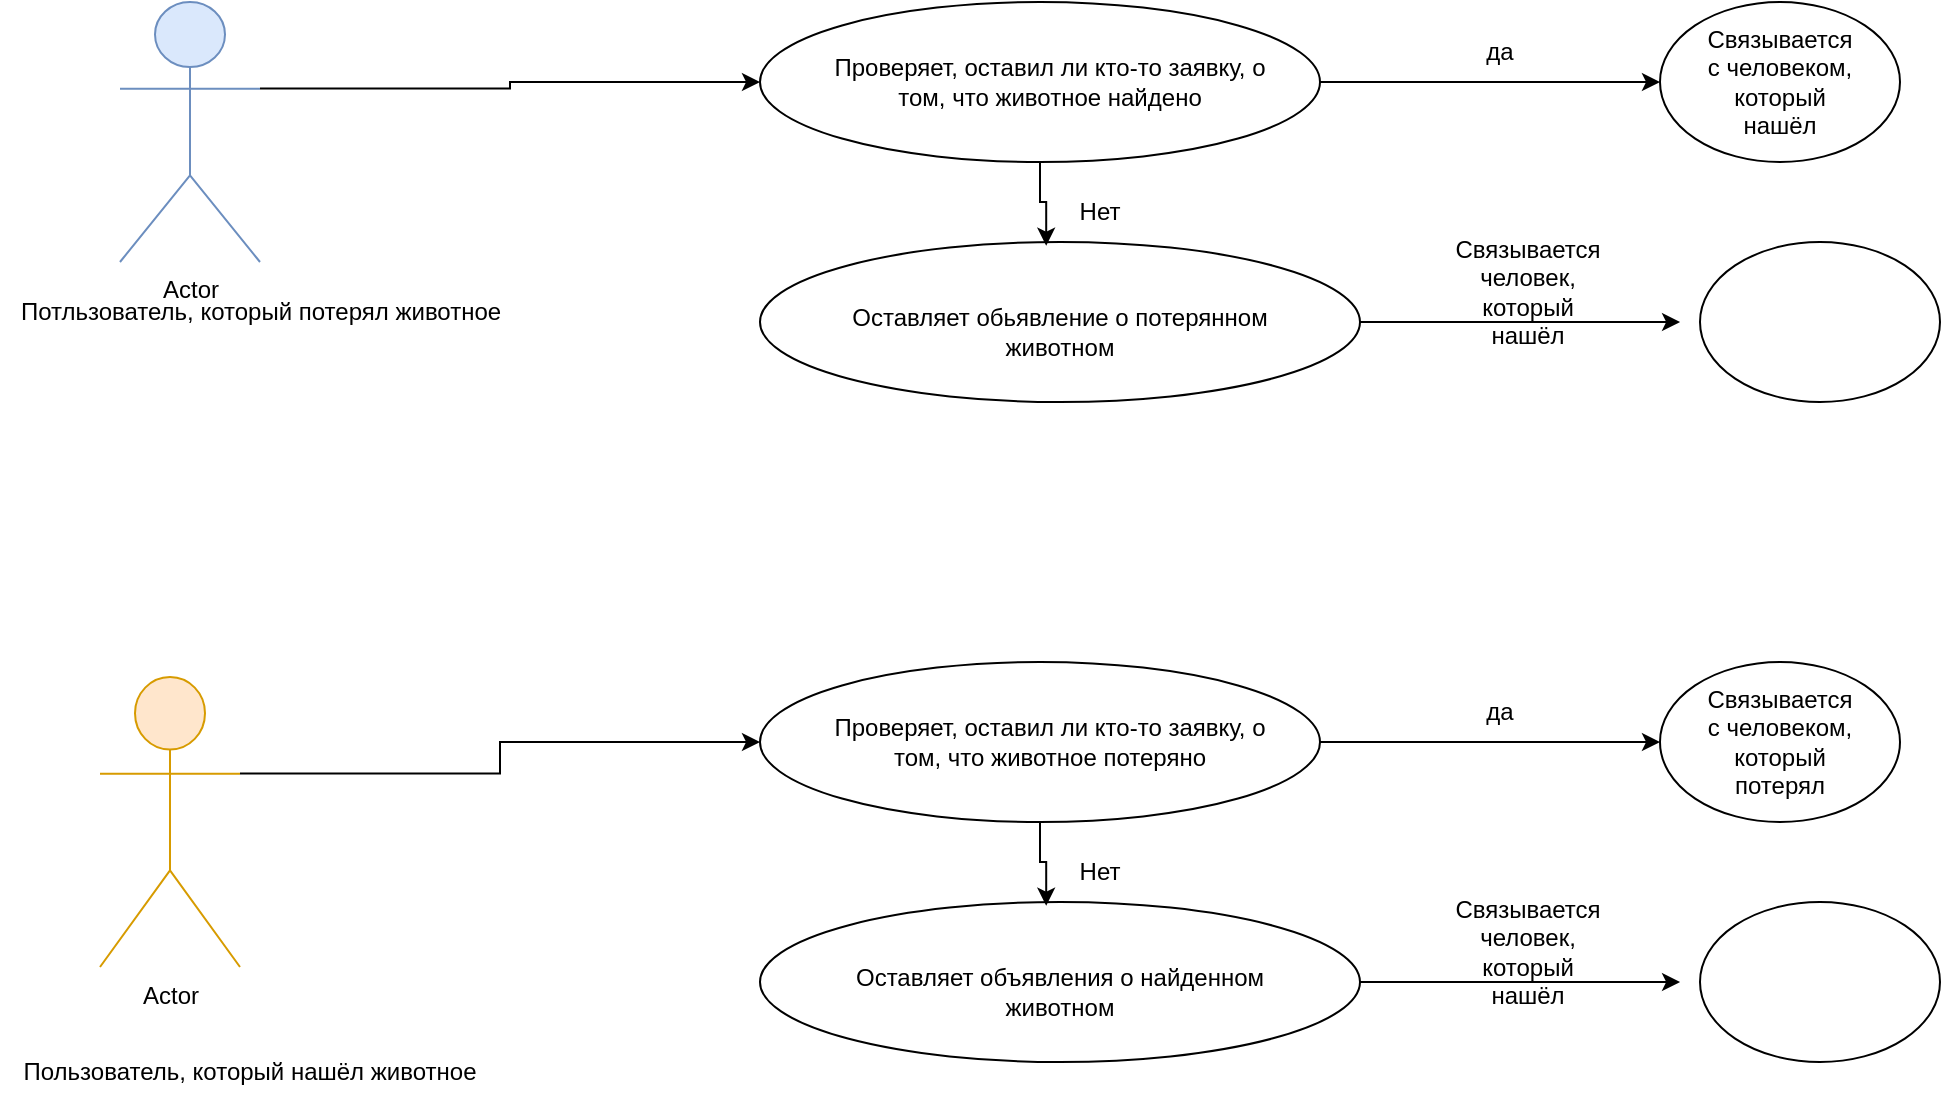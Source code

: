 <mxfile version="24.7.14">
  <diagram name="Страница — 1" id="D74p_ocpuGBwQsNFqRF5">
    <mxGraphModel dx="2117" dy="557" grid="1" gridSize="10" guides="1" tooltips="1" connect="1" arrows="1" fold="1" page="1" pageScale="1" pageWidth="827" pageHeight="1169" math="0" shadow="0">
      <root>
        <mxCell id="0" />
        <mxCell id="1" parent="0" />
        <mxCell id="l_nuSgrq___KaSR3r13K-14" style="edgeStyle=orthogonalEdgeStyle;rounded=0;orthogonalLoop=1;jettySize=auto;html=1;exitX=1;exitY=0.333;exitDx=0;exitDy=0;exitPerimeter=0;entryX=0;entryY=0.5;entryDx=0;entryDy=0;" edge="1" parent="1" source="l_nuSgrq___KaSR3r13K-3" target="l_nuSgrq___KaSR3r13K-10">
          <mxGeometry relative="1" as="geometry">
            <mxPoint x="-10" y="223" as="targetPoint" />
          </mxGeometry>
        </mxCell>
        <mxCell id="l_nuSgrq___KaSR3r13K-3" value="Actor" style="shape=umlActor;verticalLabelPosition=bottom;verticalAlign=top;html=1;outlineConnect=0;fillColor=#dae8fc;strokeColor=#6c8ebf;" vertex="1" parent="1">
          <mxGeometry x="-320" y="180" width="70" height="130" as="geometry" />
        </mxCell>
        <mxCell id="l_nuSgrq___KaSR3r13K-66" style="edgeStyle=orthogonalEdgeStyle;rounded=0;orthogonalLoop=1;jettySize=auto;html=1;exitX=1;exitY=0.333;exitDx=0;exitDy=0;exitPerimeter=0;entryX=0;entryY=0.5;entryDx=0;entryDy=0;" edge="1" parent="1" source="l_nuSgrq___KaSR3r13K-4" target="l_nuSgrq___KaSR3r13K-54">
          <mxGeometry relative="1" as="geometry" />
        </mxCell>
        <mxCell id="l_nuSgrq___KaSR3r13K-4" value="Actor" style="shape=umlActor;verticalLabelPosition=bottom;verticalAlign=top;html=1;outlineConnect=0;fillColor=#ffe6cc;strokeColor=#d79b00;" vertex="1" parent="1">
          <mxGeometry x="-330" y="517.5" width="70" height="145" as="geometry" />
        </mxCell>
        <mxCell id="l_nuSgrq___KaSR3r13K-5" value="Потльзователь, который потерял животное" style="text;html=1;align=center;verticalAlign=middle;resizable=0;points=[];autosize=1;strokeColor=none;fillColor=none;" vertex="1" parent="1">
          <mxGeometry x="-380" y="320" width="260" height="30" as="geometry" />
        </mxCell>
        <mxCell id="l_nuSgrq___KaSR3r13K-9" value="Пользователь, который нашёл животное" style="text;html=1;align=center;verticalAlign=middle;whiteSpace=wrap;rounded=0;" vertex="1" parent="1">
          <mxGeometry x="-370" y="700" width="230" height="30" as="geometry" />
        </mxCell>
        <mxCell id="l_nuSgrq___KaSR3r13K-18" style="edgeStyle=orthogonalEdgeStyle;rounded=0;orthogonalLoop=1;jettySize=auto;html=1;exitX=1;exitY=0.5;exitDx=0;exitDy=0;entryX=0;entryY=0.5;entryDx=0;entryDy=0;" edge="1" parent="1" source="l_nuSgrq___KaSR3r13K-10" target="l_nuSgrq___KaSR3r13K-17">
          <mxGeometry relative="1" as="geometry" />
        </mxCell>
        <mxCell id="l_nuSgrq___KaSR3r13K-10" value="" style="ellipse;whiteSpace=wrap;html=1;" vertex="1" parent="1">
          <mxGeometry y="180" width="280" height="80" as="geometry" />
        </mxCell>
        <mxCell id="l_nuSgrq___KaSR3r13K-11" value="" style="ellipse;whiteSpace=wrap;html=1;" vertex="1" parent="1">
          <mxGeometry y="300" width="300" height="80" as="geometry" />
        </mxCell>
        <mxCell id="l_nuSgrq___KaSR3r13K-12" value="Проверяет, оставил ли кто-то заявку, о том, что животное найдено" style="text;html=1;align=center;verticalAlign=middle;whiteSpace=wrap;rounded=0;" vertex="1" parent="1">
          <mxGeometry x="30" y="205" width="230" height="30" as="geometry" />
        </mxCell>
        <mxCell id="l_nuSgrq___KaSR3r13K-16" style="edgeStyle=orthogonalEdgeStyle;rounded=0;orthogonalLoop=1;jettySize=auto;html=1;exitX=0.5;exitY=1;exitDx=0;exitDy=0;entryX=0.477;entryY=0.023;entryDx=0;entryDy=0;entryPerimeter=0;" edge="1" parent="1" source="l_nuSgrq___KaSR3r13K-10" target="l_nuSgrq___KaSR3r13K-11">
          <mxGeometry relative="1" as="geometry" />
        </mxCell>
        <mxCell id="l_nuSgrq___KaSR3r13K-17" value="" style="ellipse;whiteSpace=wrap;html=1;" vertex="1" parent="1">
          <mxGeometry x="450" y="180" width="120" height="80" as="geometry" />
        </mxCell>
        <mxCell id="l_nuSgrq___KaSR3r13K-19" value="да" style="text;html=1;align=center;verticalAlign=middle;whiteSpace=wrap;rounded=0;" vertex="1" parent="1">
          <mxGeometry x="340" y="190" width="60" height="30" as="geometry" />
        </mxCell>
        <mxCell id="l_nuSgrq___KaSR3r13K-20" value="Связывается с человеком, который нашёл" style="text;html=1;align=center;verticalAlign=middle;whiteSpace=wrap;rounded=0;" vertex="1" parent="1">
          <mxGeometry x="480" y="205" width="60" height="30" as="geometry" />
        </mxCell>
        <mxCell id="l_nuSgrq___KaSR3r13K-21" value="Нет" style="text;html=1;align=center;verticalAlign=middle;whiteSpace=wrap;rounded=0;" vertex="1" parent="1">
          <mxGeometry x="140" y="270" width="60" height="30" as="geometry" />
        </mxCell>
        <mxCell id="l_nuSgrq___KaSR3r13K-22" value="Оставляет обьявление о потерянном животном" style="text;html=1;align=center;verticalAlign=middle;whiteSpace=wrap;rounded=0;" vertex="1" parent="1">
          <mxGeometry x="40" y="330" width="220" height="30" as="geometry" />
        </mxCell>
        <mxCell id="l_nuSgrq___KaSR3r13K-23" value="" style="ellipse;whiteSpace=wrap;html=1;" vertex="1" parent="1">
          <mxGeometry x="470" y="300" width="120" height="80" as="geometry" />
        </mxCell>
        <mxCell id="l_nuSgrq___KaSR3r13K-24" style="edgeStyle=orthogonalEdgeStyle;rounded=0;orthogonalLoop=1;jettySize=auto;html=1;exitX=1;exitY=0.5;exitDx=0;exitDy=0;entryX=-0.083;entryY=0.5;entryDx=0;entryDy=0;entryPerimeter=0;" edge="1" parent="1" source="l_nuSgrq___KaSR3r13K-11" target="l_nuSgrq___KaSR3r13K-23">
          <mxGeometry relative="1" as="geometry" />
        </mxCell>
        <mxCell id="l_nuSgrq___KaSR3r13K-25" value="Связывается человек, который нашёл" style="text;html=1;align=center;verticalAlign=middle;whiteSpace=wrap;rounded=0;" vertex="1" parent="1">
          <mxGeometry x="354" y="310" width="60" height="30" as="geometry" />
        </mxCell>
        <mxCell id="l_nuSgrq___KaSR3r13K-53" style="edgeStyle=orthogonalEdgeStyle;rounded=0;orthogonalLoop=1;jettySize=auto;html=1;exitX=1;exitY=0.5;exitDx=0;exitDy=0;entryX=0;entryY=0.5;entryDx=0;entryDy=0;" edge="1" parent="1" source="l_nuSgrq___KaSR3r13K-54" target="l_nuSgrq___KaSR3r13K-58">
          <mxGeometry relative="1" as="geometry" />
        </mxCell>
        <mxCell id="l_nuSgrq___KaSR3r13K-54" value="" style="ellipse;whiteSpace=wrap;html=1;" vertex="1" parent="1">
          <mxGeometry y="510" width="280" height="80" as="geometry" />
        </mxCell>
        <mxCell id="l_nuSgrq___KaSR3r13K-55" value="" style="ellipse;whiteSpace=wrap;html=1;" vertex="1" parent="1">
          <mxGeometry y="630" width="300" height="80" as="geometry" />
        </mxCell>
        <mxCell id="l_nuSgrq___KaSR3r13K-56" value="Проверяет, оставил ли кто-то заявку, о том, что животное потеряно" style="text;html=1;align=center;verticalAlign=middle;whiteSpace=wrap;rounded=0;" vertex="1" parent="1">
          <mxGeometry x="30" y="535" width="230" height="30" as="geometry" />
        </mxCell>
        <mxCell id="l_nuSgrq___KaSR3r13K-57" style="edgeStyle=orthogonalEdgeStyle;rounded=0;orthogonalLoop=1;jettySize=auto;html=1;exitX=0.5;exitY=1;exitDx=0;exitDy=0;entryX=0.477;entryY=0.023;entryDx=0;entryDy=0;entryPerimeter=0;" edge="1" parent="1" source="l_nuSgrq___KaSR3r13K-54" target="l_nuSgrq___KaSR3r13K-55">
          <mxGeometry relative="1" as="geometry" />
        </mxCell>
        <mxCell id="l_nuSgrq___KaSR3r13K-58" value="" style="ellipse;whiteSpace=wrap;html=1;" vertex="1" parent="1">
          <mxGeometry x="450" y="510" width="120" height="80" as="geometry" />
        </mxCell>
        <mxCell id="l_nuSgrq___KaSR3r13K-59" value="да" style="text;html=1;align=center;verticalAlign=middle;whiteSpace=wrap;rounded=0;" vertex="1" parent="1">
          <mxGeometry x="340" y="520" width="60" height="30" as="geometry" />
        </mxCell>
        <mxCell id="l_nuSgrq___KaSR3r13K-60" value="Связывается с человеком, который потерял" style="text;html=1;align=center;verticalAlign=middle;whiteSpace=wrap;rounded=0;" vertex="1" parent="1">
          <mxGeometry x="480" y="535" width="60" height="30" as="geometry" />
        </mxCell>
        <mxCell id="l_nuSgrq___KaSR3r13K-61" value="Нет" style="text;html=1;align=center;verticalAlign=middle;whiteSpace=wrap;rounded=0;" vertex="1" parent="1">
          <mxGeometry x="140" y="600" width="60" height="30" as="geometry" />
        </mxCell>
        <mxCell id="l_nuSgrq___KaSR3r13K-62" value="Оставляет объявления о найденном животном" style="text;html=1;align=center;verticalAlign=middle;whiteSpace=wrap;rounded=0;" vertex="1" parent="1">
          <mxGeometry x="40" y="660" width="220" height="30" as="geometry" />
        </mxCell>
        <mxCell id="l_nuSgrq___KaSR3r13K-63" value="" style="ellipse;whiteSpace=wrap;html=1;" vertex="1" parent="1">
          <mxGeometry x="470" y="630" width="120" height="80" as="geometry" />
        </mxCell>
        <mxCell id="l_nuSgrq___KaSR3r13K-64" style="edgeStyle=orthogonalEdgeStyle;rounded=0;orthogonalLoop=1;jettySize=auto;html=1;exitX=1;exitY=0.5;exitDx=0;exitDy=0;entryX=-0.083;entryY=0.5;entryDx=0;entryDy=0;entryPerimeter=0;" edge="1" parent="1" source="l_nuSgrq___KaSR3r13K-55" target="l_nuSgrq___KaSR3r13K-63">
          <mxGeometry relative="1" as="geometry" />
        </mxCell>
        <mxCell id="l_nuSgrq___KaSR3r13K-65" value="Связывается человек, который нашёл" style="text;html=1;align=center;verticalAlign=middle;whiteSpace=wrap;rounded=0;" vertex="1" parent="1">
          <mxGeometry x="354" y="640" width="60" height="30" as="geometry" />
        </mxCell>
      </root>
    </mxGraphModel>
  </diagram>
</mxfile>
